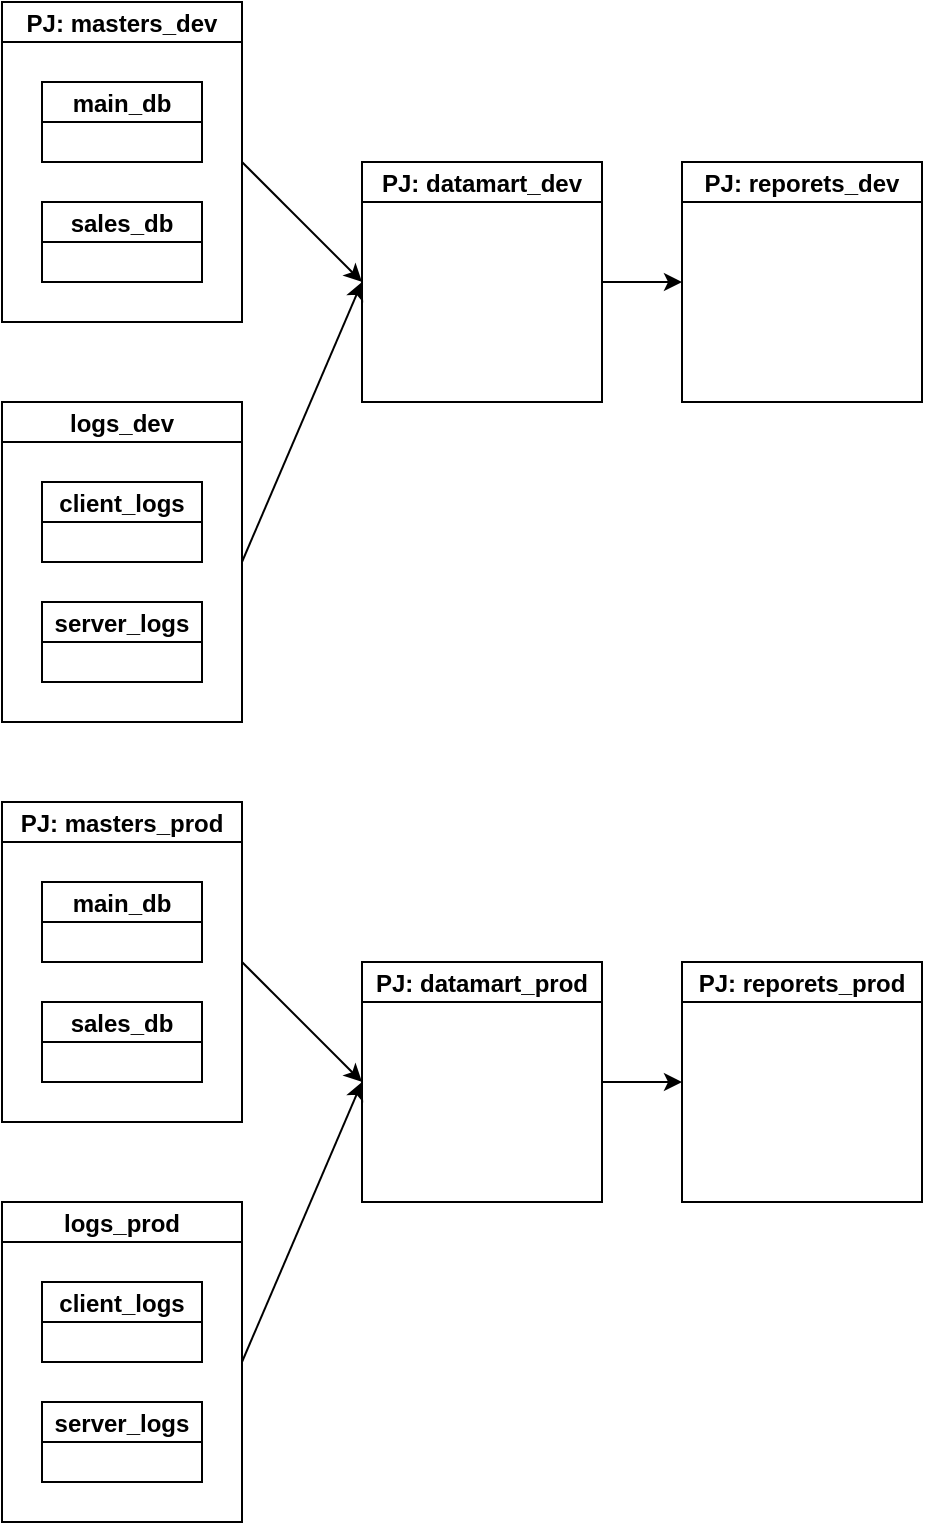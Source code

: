 <mxfile>
    <diagram id="7_mrQk-GLUd0q8rhEBnn" name="ページ1">
        <mxGraphModel dx="604" dy="646" grid="1" gridSize="10" guides="1" tooltips="1" connect="1" arrows="1" fold="1" page="1" pageScale="1" pageWidth="827" pageHeight="1169" math="0" shadow="0">
            <root>
                <mxCell id="0"/>
                <mxCell id="1" parent="0"/>
                <mxCell id="3" value="PJ: datamart_dev" style="swimlane;startSize=20;horizontal=1;containerType=tree;" parent="1" vertex="1">
                    <mxGeometry x="240" y="120" width="120" height="120" as="geometry"/>
                </mxCell>
                <mxCell id="26" value="" style="endArrow=classic;html=1;exitX=1;exitY=0.5;exitDx=0;exitDy=0;" parent="3" source="3" edge="1">
                    <mxGeometry width="50" height="50" relative="1" as="geometry">
                        <mxPoint x="120" y="280" as="sourcePoint"/>
                        <mxPoint x="160" y="60" as="targetPoint"/>
                    </mxGeometry>
                </mxCell>
                <mxCell id="23" value="" style="endArrow=classic;html=1;exitX=1;exitY=0.5;exitDx=0;exitDy=0;" parent="1" source="15" edge="1">
                    <mxGeometry width="50" height="50" relative="1" as="geometry">
                        <mxPoint x="450" y="270" as="sourcePoint"/>
                        <mxPoint x="240" y="180" as="targetPoint"/>
                    </mxGeometry>
                </mxCell>
                <mxCell id="15" value="PJ: masters_dev" style="swimlane;startSize=20;horizontal=1;containerType=tree;" parent="1" vertex="1">
                    <mxGeometry x="60" y="40" width="120" height="160" as="geometry"/>
                </mxCell>
                <mxCell id="143" value="main_db" style="swimlane;startSize=20;horizontal=1;containerType=tree;" parent="15" vertex="1">
                    <mxGeometry x="20" y="40" width="80" height="40" as="geometry">
                        <mxRectangle x="40" y="80" width="80" height="20" as="alternateBounds"/>
                    </mxGeometry>
                </mxCell>
                <mxCell id="153" value="sales_db" style="swimlane;startSize=20;horizontal=1;containerType=tree;" parent="15" vertex="1">
                    <mxGeometry x="20" y="100" width="80" height="40" as="geometry">
                        <mxRectangle x="40" y="80" width="80" height="20" as="alternateBounds"/>
                    </mxGeometry>
                </mxCell>
                <mxCell id="172" value="PJ: reporets_dev" style="swimlane;startSize=20;horizontal=1;containerType=tree;" vertex="1" parent="1">
                    <mxGeometry x="400" y="120" width="120" height="120" as="geometry"/>
                </mxCell>
                <mxCell id="174" value="logs_dev" style="swimlane;startSize=20;horizontal=1;containerType=tree;" vertex="1" parent="1">
                    <mxGeometry x="60" y="240" width="120" height="160" as="geometry"/>
                </mxCell>
                <mxCell id="175" value="client_logs" style="swimlane;startSize=20;horizontal=1;containerType=tree;" vertex="1" parent="174">
                    <mxGeometry x="20" y="40" width="80" height="40" as="geometry">
                        <mxRectangle x="40" y="80" width="80" height="20" as="alternateBounds"/>
                    </mxGeometry>
                </mxCell>
                <mxCell id="176" value="server_logs" style="swimlane;startSize=20;horizontal=1;containerType=tree;" vertex="1" parent="174">
                    <mxGeometry x="20" y="100" width="80" height="40" as="geometry">
                        <mxRectangle x="40" y="80" width="80" height="20" as="alternateBounds"/>
                    </mxGeometry>
                </mxCell>
                <mxCell id="177" value="" style="endArrow=classic;html=1;exitX=1;exitY=0.5;exitDx=0;exitDy=0;" edge="1" parent="1" source="174">
                    <mxGeometry width="50" height="50" relative="1" as="geometry">
                        <mxPoint x="190" y="130.0" as="sourcePoint"/>
                        <mxPoint x="240" y="180" as="targetPoint"/>
                    </mxGeometry>
                </mxCell>
                <mxCell id="178" value="PJ: datamart_prod" style="swimlane;startSize=20;horizontal=1;containerType=tree;" vertex="1" parent="1">
                    <mxGeometry x="240" y="520" width="120" height="120" as="geometry"/>
                </mxCell>
                <mxCell id="179" value="" style="endArrow=classic;html=1;exitX=1;exitY=0.5;exitDx=0;exitDy=0;" edge="1" parent="178" source="178">
                    <mxGeometry width="50" height="50" relative="1" as="geometry">
                        <mxPoint x="120" y="280" as="sourcePoint"/>
                        <mxPoint x="160" y="60" as="targetPoint"/>
                    </mxGeometry>
                </mxCell>
                <mxCell id="180" value="" style="endArrow=classic;html=1;exitX=1;exitY=0.5;exitDx=0;exitDy=0;" edge="1" parent="1" source="181">
                    <mxGeometry width="50" height="50" relative="1" as="geometry">
                        <mxPoint x="450" y="670" as="sourcePoint"/>
                        <mxPoint x="240" y="580" as="targetPoint"/>
                    </mxGeometry>
                </mxCell>
                <mxCell id="181" value="PJ: masters_prod" style="swimlane;startSize=20;horizontal=1;containerType=tree;" vertex="1" parent="1">
                    <mxGeometry x="60" y="440" width="120" height="160" as="geometry"/>
                </mxCell>
                <mxCell id="182" value="main_db" style="swimlane;startSize=20;horizontal=1;containerType=tree;" vertex="1" parent="181">
                    <mxGeometry x="20" y="40" width="80" height="40" as="geometry">
                        <mxRectangle x="40" y="80" width="80" height="20" as="alternateBounds"/>
                    </mxGeometry>
                </mxCell>
                <mxCell id="183" value="sales_db" style="swimlane;startSize=20;horizontal=1;containerType=tree;" vertex="1" parent="181">
                    <mxGeometry x="20" y="100" width="80" height="40" as="geometry">
                        <mxRectangle x="40" y="80" width="80" height="20" as="alternateBounds"/>
                    </mxGeometry>
                </mxCell>
                <mxCell id="184" value="PJ: reporets_prod" style="swimlane;startSize=20;horizontal=1;containerType=tree;" vertex="1" parent="1">
                    <mxGeometry x="400" y="520" width="120" height="120" as="geometry"/>
                </mxCell>
                <mxCell id="185" value="logs_prod" style="swimlane;startSize=20;horizontal=1;containerType=tree;" vertex="1" parent="1">
                    <mxGeometry x="60" y="640" width="120" height="160" as="geometry"/>
                </mxCell>
                <mxCell id="186" value="client_logs" style="swimlane;startSize=20;horizontal=1;containerType=tree;" vertex="1" parent="185">
                    <mxGeometry x="20" y="40" width="80" height="40" as="geometry">
                        <mxRectangle x="40" y="80" width="80" height="20" as="alternateBounds"/>
                    </mxGeometry>
                </mxCell>
                <mxCell id="187" value="server_logs" style="swimlane;startSize=20;horizontal=1;containerType=tree;" vertex="1" parent="185">
                    <mxGeometry x="20" y="100" width="80" height="40" as="geometry">
                        <mxRectangle x="40" y="80" width="80" height="20" as="alternateBounds"/>
                    </mxGeometry>
                </mxCell>
                <mxCell id="188" value="" style="endArrow=classic;html=1;exitX=1;exitY=0.5;exitDx=0;exitDy=0;" edge="1" parent="1" source="185">
                    <mxGeometry width="50" height="50" relative="1" as="geometry">
                        <mxPoint x="190" y="530.0" as="sourcePoint"/>
                        <mxPoint x="240" y="580" as="targetPoint"/>
                    </mxGeometry>
                </mxCell>
            </root>
        </mxGraphModel>
    </diagram>
</mxfile>